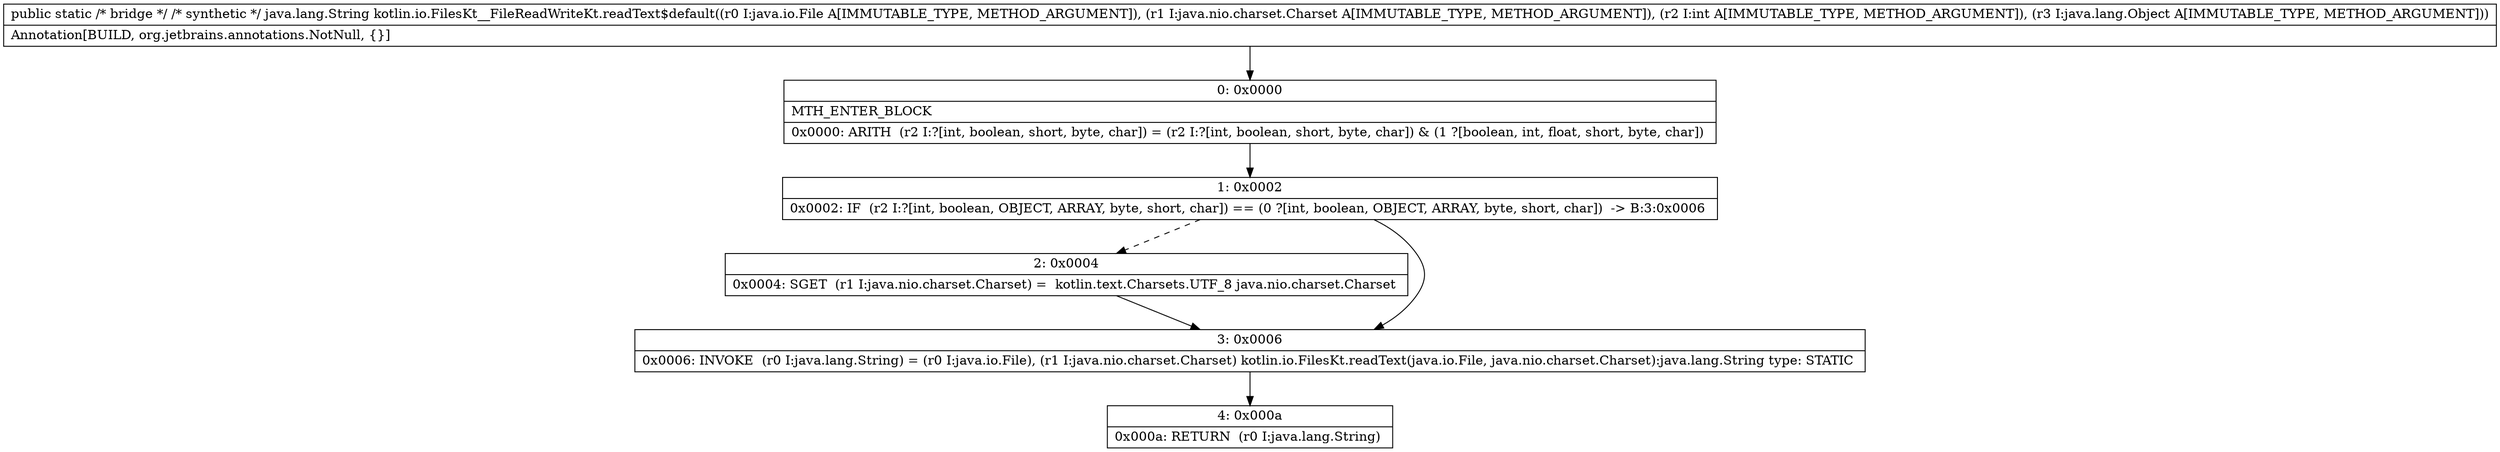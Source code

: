 digraph "CFG forkotlin.io.FilesKt__FileReadWriteKt.readText$default(Ljava\/io\/File;Ljava\/nio\/charset\/Charset;ILjava\/lang\/Object;)Ljava\/lang\/String;" {
Node_0 [shape=record,label="{0\:\ 0x0000|MTH_ENTER_BLOCK\l|0x0000: ARITH  (r2 I:?[int, boolean, short, byte, char]) = (r2 I:?[int, boolean, short, byte, char]) & (1 ?[boolean, int, float, short, byte, char]) \l}"];
Node_1 [shape=record,label="{1\:\ 0x0002|0x0002: IF  (r2 I:?[int, boolean, OBJECT, ARRAY, byte, short, char]) == (0 ?[int, boolean, OBJECT, ARRAY, byte, short, char])  \-\> B:3:0x0006 \l}"];
Node_2 [shape=record,label="{2\:\ 0x0004|0x0004: SGET  (r1 I:java.nio.charset.Charset) =  kotlin.text.Charsets.UTF_8 java.nio.charset.Charset \l}"];
Node_3 [shape=record,label="{3\:\ 0x0006|0x0006: INVOKE  (r0 I:java.lang.String) = (r0 I:java.io.File), (r1 I:java.nio.charset.Charset) kotlin.io.FilesKt.readText(java.io.File, java.nio.charset.Charset):java.lang.String type: STATIC \l}"];
Node_4 [shape=record,label="{4\:\ 0x000a|0x000a: RETURN  (r0 I:java.lang.String) \l}"];
MethodNode[shape=record,label="{public static \/* bridge *\/ \/* synthetic *\/ java.lang.String kotlin.io.FilesKt__FileReadWriteKt.readText$default((r0 I:java.io.File A[IMMUTABLE_TYPE, METHOD_ARGUMENT]), (r1 I:java.nio.charset.Charset A[IMMUTABLE_TYPE, METHOD_ARGUMENT]), (r2 I:int A[IMMUTABLE_TYPE, METHOD_ARGUMENT]), (r3 I:java.lang.Object A[IMMUTABLE_TYPE, METHOD_ARGUMENT]))  | Annotation[BUILD, org.jetbrains.annotations.NotNull, \{\}]\l}"];
MethodNode -> Node_0;
Node_0 -> Node_1;
Node_1 -> Node_2[style=dashed];
Node_1 -> Node_3;
Node_2 -> Node_3;
Node_3 -> Node_4;
}

